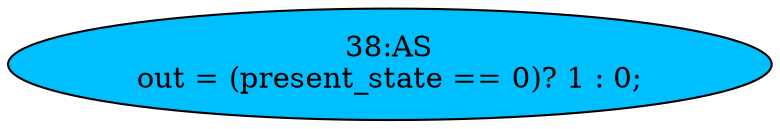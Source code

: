 strict digraph "" {
	node [label="\N"];
	"38:AS"	[ast="<pyverilog.vparser.ast.Assign object at 0x7f6ad0705450>",
		def_var="['out']",
		fillcolor=deepskyblue,
		label="38:AS
out = (present_state == 0)? 1 : 0;",
		statements="[]",
		style=filled,
		typ=Assign,
		use_var="['present_state']"];
}
